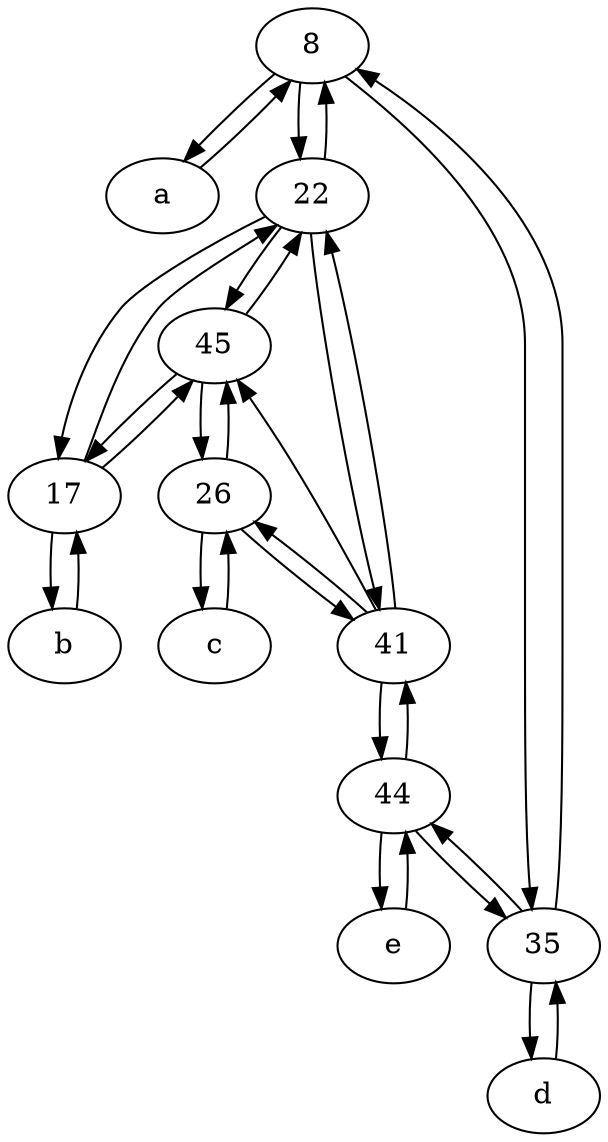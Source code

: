 digraph  {
	8;
	41;
	44;
	e [pos="30,50!"];
	17;
	a [pos="40,10!"];
	c [pos="20,10!"];
	26;
	d [pos="20,30!"];
	b [pos="50,20!"];
	22;
	35;
	45;
	22 -> 8;
	22 -> 41;
	8 -> 22;
	17 -> 22;
	45 -> 17;
	35 -> d;
	d -> 35;
	17 -> 45;
	35 -> 8;
	a -> 8;
	44 -> 35;
	44 -> 41;
	41 -> 45;
	41 -> 26;
	41 -> 22;
	17 -> b;
	44 -> e;
	26 -> 45;
	45 -> 26;
	b -> 17;
	26 -> 41;
	26 -> c;
	22 -> 17;
	c -> 26;
	35 -> 44;
	8 -> 35;
	22 -> 45;
	45 -> 22;
	41 -> 44;
	8 -> a;
	e -> 44;

	}
